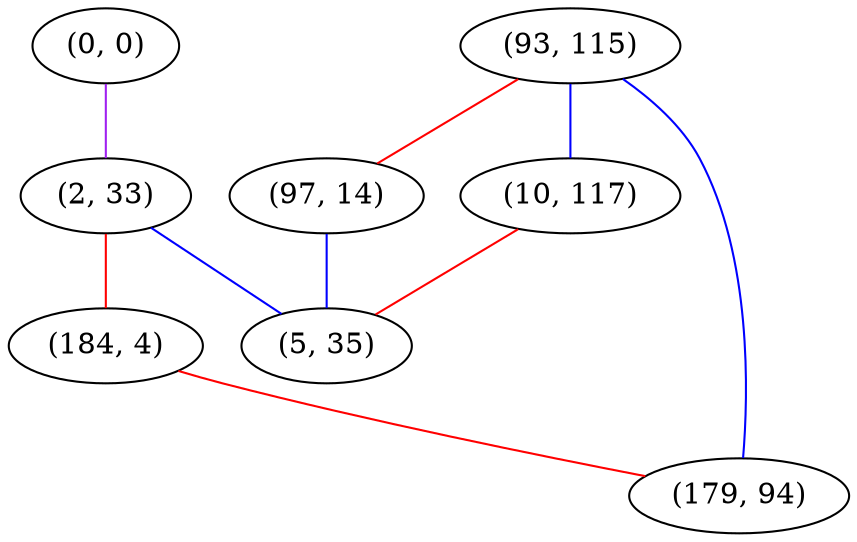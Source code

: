 graph "" {
"(0, 0)";
"(93, 115)";
"(97, 14)";
"(2, 33)";
"(184, 4)";
"(10, 117)";
"(179, 94)";
"(5, 35)";
"(0, 0)" -- "(2, 33)"  [color=purple, key=0, weight=4];
"(93, 115)" -- "(10, 117)"  [color=blue, key=0, weight=3];
"(93, 115)" -- "(97, 14)"  [color=red, key=0, weight=1];
"(93, 115)" -- "(179, 94)"  [color=blue, key=0, weight=3];
"(97, 14)" -- "(5, 35)"  [color=blue, key=0, weight=3];
"(2, 33)" -- "(5, 35)"  [color=blue, key=0, weight=3];
"(2, 33)" -- "(184, 4)"  [color=red, key=0, weight=1];
"(184, 4)" -- "(179, 94)"  [color=red, key=0, weight=1];
"(10, 117)" -- "(5, 35)"  [color=red, key=0, weight=1];
}
